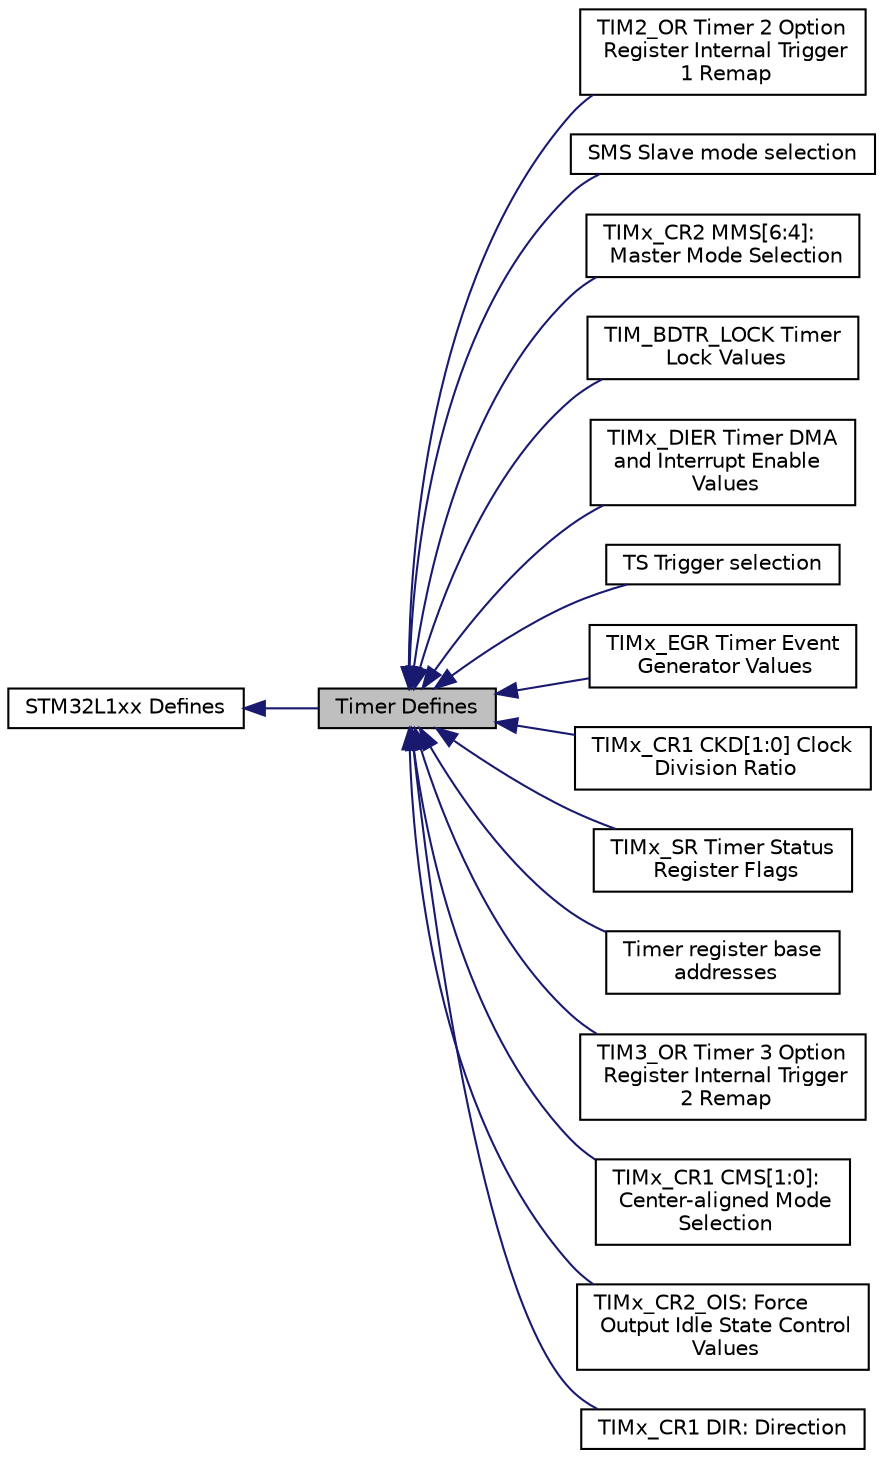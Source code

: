 digraph "Timer Defines"
{
  edge [fontname="Helvetica",fontsize="10",labelfontname="Helvetica",labelfontsize="10"];
  node [fontname="Helvetica",fontsize="10",shape=record];
  rankdir=LR;
  Node2 [label="TIM2_OR Timer 2 Option\l Register Internal Trigger\l 1 Remap",height=0.2,width=0.4,color="black", fillcolor="white", style="filled",URL="$group__tim2__opt__trigger__remap.html"];
  Node11 [label="SMS Slave mode selection",height=0.2,width=0.4,color="black", fillcolor="white", style="filled",URL="$group__tim__sms.html"];
  Node9 [label="TIMx_CR2 MMS[6:4]:\l Master Mode Selection",height=0.2,width=0.4,color="black", fillcolor="white", style="filled",URL="$group__tim__mastermode.html"];
  Node15 [label="TIM_BDTR_LOCK Timer\l Lock Values",height=0.2,width=0.4,color="black", fillcolor="white", style="filled",URL="$group__tim__lock.html"];
  Node12 [label="TIMx_DIER Timer DMA\l and Interrupt Enable\l Values",height=0.2,width=0.4,color="black", fillcolor="white", style="filled",URL="$group__tim__irq__enable.html"];
  Node10 [label="TS Trigger selection",height=0.2,width=0.4,color="black", fillcolor="white", style="filled",URL="$group__tim__ts.html"];
  Node14 [label="TIMx_EGR Timer Event\l Generator Values",height=0.2,width=0.4,color="black", fillcolor="white", style="filled",URL="$group__tim__event__gen.html"];
  Node5 [label="TIMx_CR1 CKD[1:0] Clock\l Division Ratio",height=0.2,width=0.4,color="black", fillcolor="white", style="filled",URL="$group__tim__x__cr1__cdr.html"];
  Node13 [label="TIMx_SR Timer Status\l Register Flags",height=0.2,width=0.4,color="black", fillcolor="white", style="filled",URL="$group__tim__sr__values.html"];
  Node4 [label="Timer register base\l addresses",height=0.2,width=0.4,color="black", fillcolor="white", style="filled",URL="$group__tim__reg__base.html"];
  Node3 [label="TIM3_OR Timer 3 Option\l Register Internal Trigger\l 2 Remap",height=0.2,width=0.4,color="black", fillcolor="white", style="filled",URL="$group__tim3__opt__trigger__remap.html"];
  Node6 [label="TIMx_CR1 CMS[1:0]:\l Center-aligned Mode\l Selection",height=0.2,width=0.4,color="black", fillcolor="white", style="filled",URL="$group__tim__x__cr1__cms.html"];
  Node8 [label="TIMx_CR2_OIS: Force\l Output Idle State Control\l Values",height=0.2,width=0.4,color="black", fillcolor="white", style="filled",URL="$group__tim__x__cr2__ois.html"];
  Node0 [label="Timer Defines",height=0.2,width=0.4,color="black", fillcolor="grey75", style="filled" fontcolor="black"];
  Node1 [label="STM32L1xx Defines",height=0.2,width=0.4,color="black", fillcolor="white", style="filled",URL="$group__STM32L1xx__defines.html",tooltip="Defined Constants and Types for the STM32L1xx series."];
  Node7 [label="TIMx_CR1 DIR: Direction",height=0.2,width=0.4,color="black", fillcolor="white", style="filled",URL="$group__tim__x__cr1__dir.html"];
  Node1->Node0 [shape=plaintext, color="midnightblue", dir="back", style="solid"];
  Node0->Node2 [shape=plaintext, color="midnightblue", dir="back", style="solid"];
  Node0->Node3 [shape=plaintext, color="midnightblue", dir="back", style="solid"];
  Node0->Node4 [shape=plaintext, color="midnightblue", dir="back", style="solid"];
  Node0->Node5 [shape=plaintext, color="midnightblue", dir="back", style="solid"];
  Node0->Node6 [shape=plaintext, color="midnightblue", dir="back", style="solid"];
  Node0->Node7 [shape=plaintext, color="midnightblue", dir="back", style="solid"];
  Node0->Node8 [shape=plaintext, color="midnightblue", dir="back", style="solid"];
  Node0->Node9 [shape=plaintext, color="midnightblue", dir="back", style="solid"];
  Node0->Node10 [shape=plaintext, color="midnightblue", dir="back", style="solid"];
  Node0->Node11 [shape=plaintext, color="midnightblue", dir="back", style="solid"];
  Node0->Node12 [shape=plaintext, color="midnightblue", dir="back", style="solid"];
  Node0->Node13 [shape=plaintext, color="midnightblue", dir="back", style="solid"];
  Node0->Node14 [shape=plaintext, color="midnightblue", dir="back", style="solid"];
  Node0->Node15 [shape=plaintext, color="midnightblue", dir="back", style="solid"];
}
